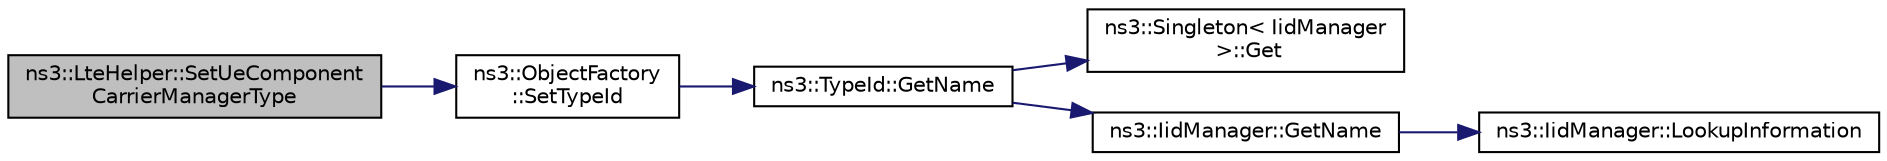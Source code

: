 digraph "ns3::LteHelper::SetUeComponentCarrierManagerType"
{
 // LATEX_PDF_SIZE
  edge [fontname="Helvetica",fontsize="10",labelfontname="Helvetica",labelfontsize="10"];
  node [fontname="Helvetica",fontsize="10",shape=record];
  rankdir="LR";
  Node1 [label="ns3::LteHelper::SetUeComponent\lCarrierManagerType",height=0.2,width=0.4,color="black", fillcolor="grey75", style="filled", fontcolor="black",tooltip="Set the type of Component Carrier Manager to be used by Ue devices."];
  Node1 -> Node2 [color="midnightblue",fontsize="10",style="solid",fontname="Helvetica"];
  Node2 [label="ns3::ObjectFactory\l::SetTypeId",height=0.2,width=0.4,color="black", fillcolor="white", style="filled",URL="$classns3_1_1_object_factory.html#a77dcd099064038a1eb7a6b8251229ec3",tooltip="Set the TypeId of the Objects to be created by this factory."];
  Node2 -> Node3 [color="midnightblue",fontsize="10",style="solid",fontname="Helvetica"];
  Node3 [label="ns3::TypeId::GetName",height=0.2,width=0.4,color="black", fillcolor="white", style="filled",URL="$classns3_1_1_type_id.html#abc4965475a579c2afdc668d7a7d58374",tooltip="Get the name."];
  Node3 -> Node4 [color="midnightblue",fontsize="10",style="solid",fontname="Helvetica"];
  Node4 [label="ns3::Singleton\< IidManager\l \>::Get",height=0.2,width=0.4,color="black", fillcolor="white", style="filled",URL="$classns3_1_1_singleton.html#a80a2cd3c25a27ea72add7a9f7a141ffa",tooltip="Get a pointer to the singleton instance."];
  Node3 -> Node5 [color="midnightblue",fontsize="10",style="solid",fontname="Helvetica"];
  Node5 [label="ns3::IidManager::GetName",height=0.2,width=0.4,color="black", fillcolor="white", style="filled",URL="$classns3_1_1_iid_manager.html#a6658aaa8120efd885e98addb76a6f1d4",tooltip="Get the name of a type id."];
  Node5 -> Node6 [color="midnightblue",fontsize="10",style="solid",fontname="Helvetica"];
  Node6 [label="ns3::IidManager::LookupInformation",height=0.2,width=0.4,color="black", fillcolor="white", style="filled",URL="$classns3_1_1_iid_manager.html#a84af06b798b21fa700469a3ac5f65f3f",tooltip="Retrieve the information record for a type."];
}
